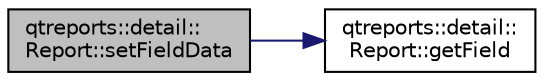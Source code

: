 digraph "qtreports::detail::Report::setFieldData"
{
 // INTERACTIVE_SVG=YES
  bgcolor="transparent";
  edge [fontname="Helvetica",fontsize="10",labelfontname="Helvetica",labelfontsize="10"];
  node [fontname="Helvetica",fontsize="10",shape=record];
  rankdir="LR";
  Node1 [label="qtreports::detail::\lReport::setFieldData",height=0.2,width=0.4,color="black", fillcolor="grey75", style="filled", fontcolor="black"];
  Node1 -> Node2 [color="midnightblue",fontsize="10",style="solid",fontname="Helvetica"];
  Node2 [label="qtreports::detail::\lReport::getField",height=0.2,width=0.4,color="black",URL="$classqtreports_1_1detail_1_1_report.html#a9dd28e96177db0e293dd24c61c1a4400",tooltip="Возвращает <field> "];
}
